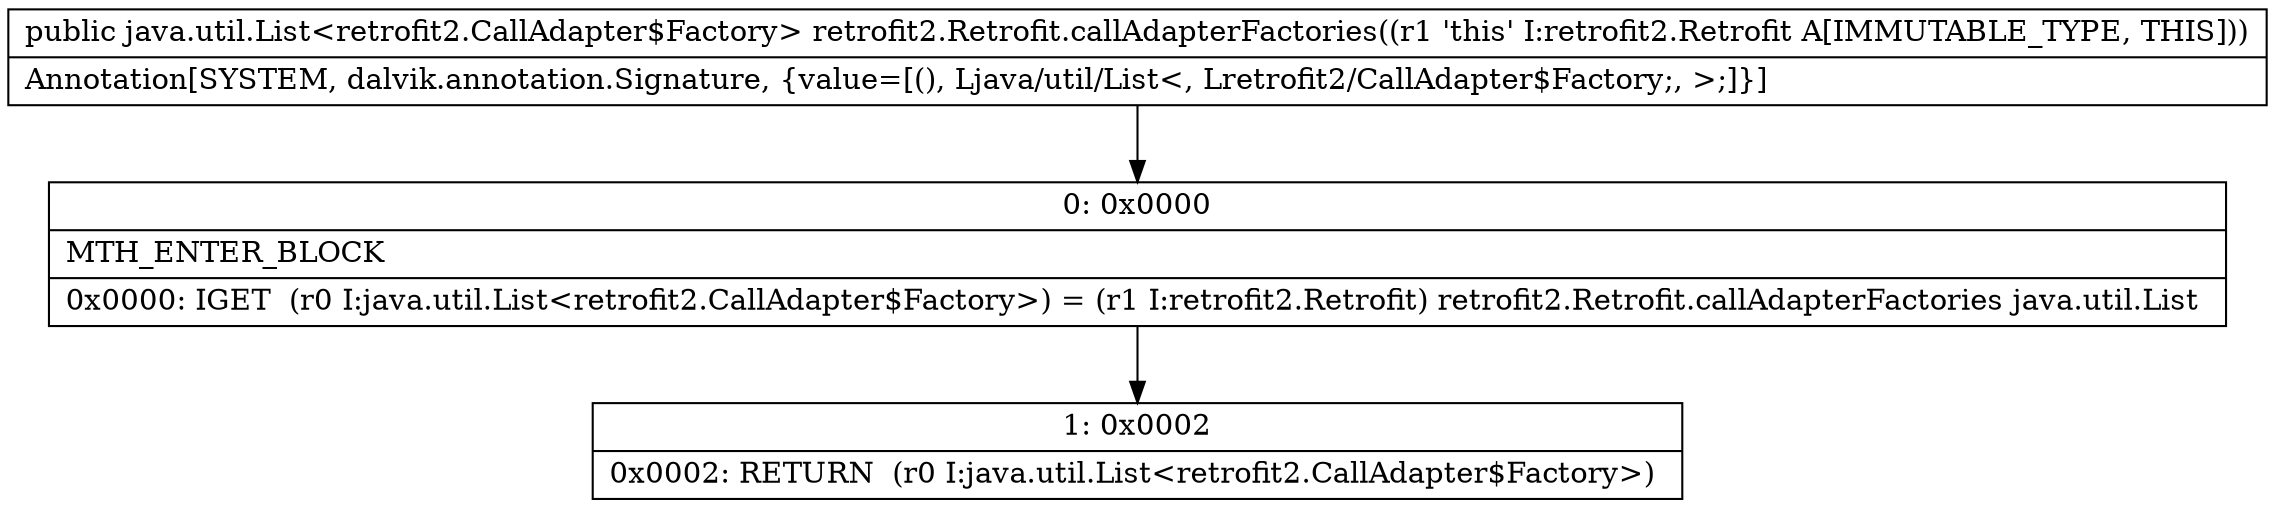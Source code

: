 digraph "CFG forretrofit2.Retrofit.callAdapterFactories()Ljava\/util\/List;" {
Node_0 [shape=record,label="{0\:\ 0x0000|MTH_ENTER_BLOCK\l|0x0000: IGET  (r0 I:java.util.List\<retrofit2.CallAdapter$Factory\>) = (r1 I:retrofit2.Retrofit) retrofit2.Retrofit.callAdapterFactories java.util.List \l}"];
Node_1 [shape=record,label="{1\:\ 0x0002|0x0002: RETURN  (r0 I:java.util.List\<retrofit2.CallAdapter$Factory\>) \l}"];
MethodNode[shape=record,label="{public java.util.List\<retrofit2.CallAdapter$Factory\> retrofit2.Retrofit.callAdapterFactories((r1 'this' I:retrofit2.Retrofit A[IMMUTABLE_TYPE, THIS]))  | Annotation[SYSTEM, dalvik.annotation.Signature, \{value=[(), Ljava\/util\/List\<, Lretrofit2\/CallAdapter$Factory;, \>;]\}]\l}"];
MethodNode -> Node_0;
Node_0 -> Node_1;
}

